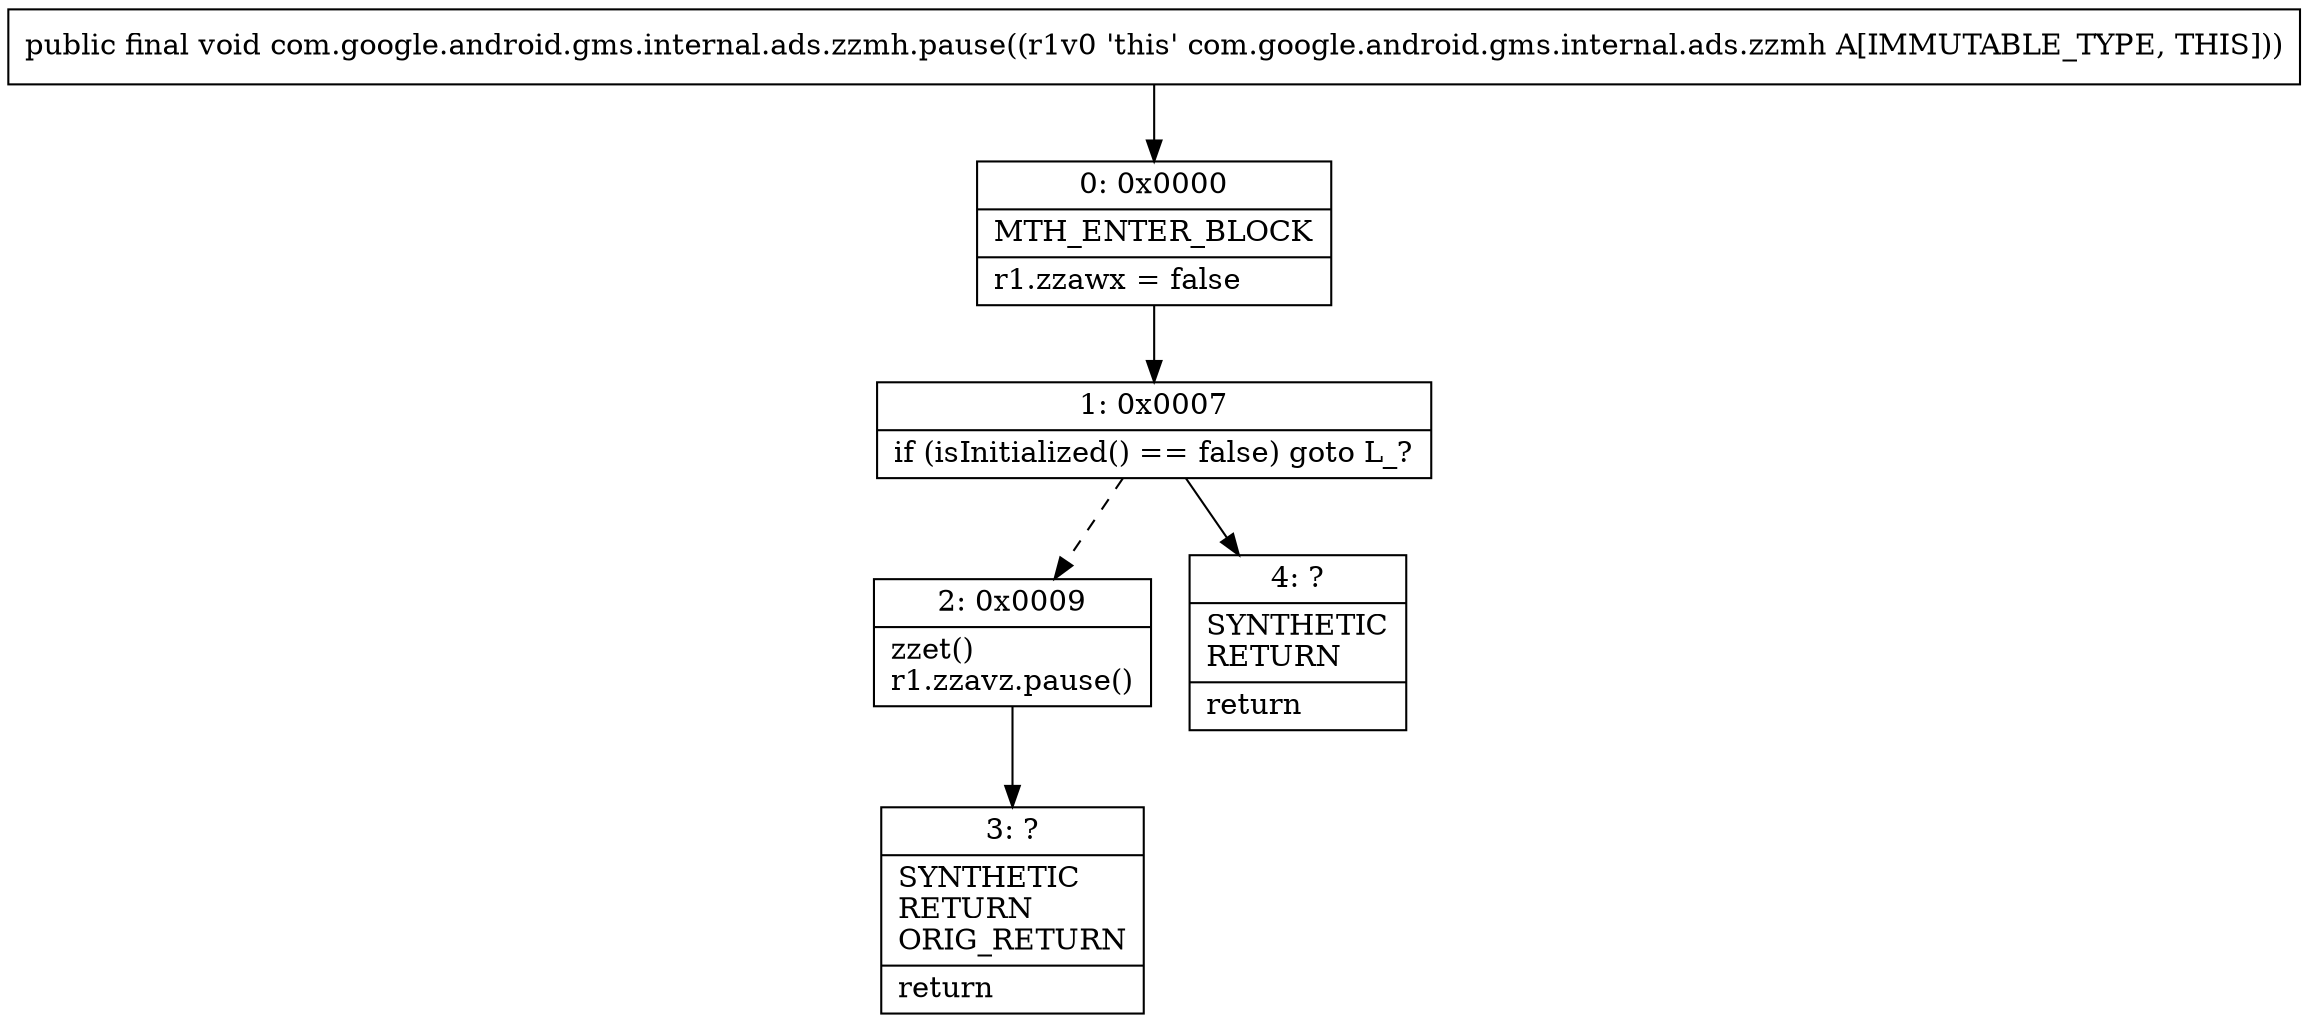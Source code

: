digraph "CFG forcom.google.android.gms.internal.ads.zzmh.pause()V" {
Node_0 [shape=record,label="{0\:\ 0x0000|MTH_ENTER_BLOCK\l|r1.zzawx = false\l}"];
Node_1 [shape=record,label="{1\:\ 0x0007|if (isInitialized() == false) goto L_?\l}"];
Node_2 [shape=record,label="{2\:\ 0x0009|zzet()\lr1.zzavz.pause()\l}"];
Node_3 [shape=record,label="{3\:\ ?|SYNTHETIC\lRETURN\lORIG_RETURN\l|return\l}"];
Node_4 [shape=record,label="{4\:\ ?|SYNTHETIC\lRETURN\l|return\l}"];
MethodNode[shape=record,label="{public final void com.google.android.gms.internal.ads.zzmh.pause((r1v0 'this' com.google.android.gms.internal.ads.zzmh A[IMMUTABLE_TYPE, THIS])) }"];
MethodNode -> Node_0;
Node_0 -> Node_1;
Node_1 -> Node_2[style=dashed];
Node_1 -> Node_4;
Node_2 -> Node_3;
}

